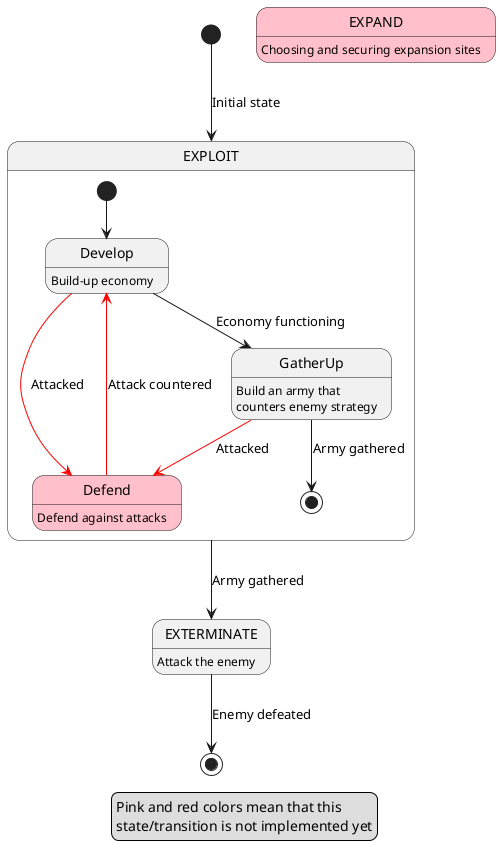 @startuml controller states

state EXPLOIT {
    state Develop: Build-up economy
    state Defend #pink: Defend against attacks
    state GatherUp: Build an army that\ncounters enemy strategy

    [*] --> Develop
    Develop -[#Red]-> Defend: Attacked
    Defend -[#Red]-> Develop: Attack countered
    GatherUp -[#Red]-> Defend: Attacked
    
    Develop --> GatherUp: Economy functioning
    GatherUp --> [*]: Army gathered
} 

state EXPAND #pink: Choosing and securing expansion sites

state EXTERMINATE: Attack the enemy

EXPLOIT --> EXTERMINATE: Army gathered
EXTERMINATE --> [*]: Enemy defeated

[*] --> EXPLOIT: Initial state

legend
Pink and red colors mean that this 
state/transition is not implemented yet
endlegend

@enduml